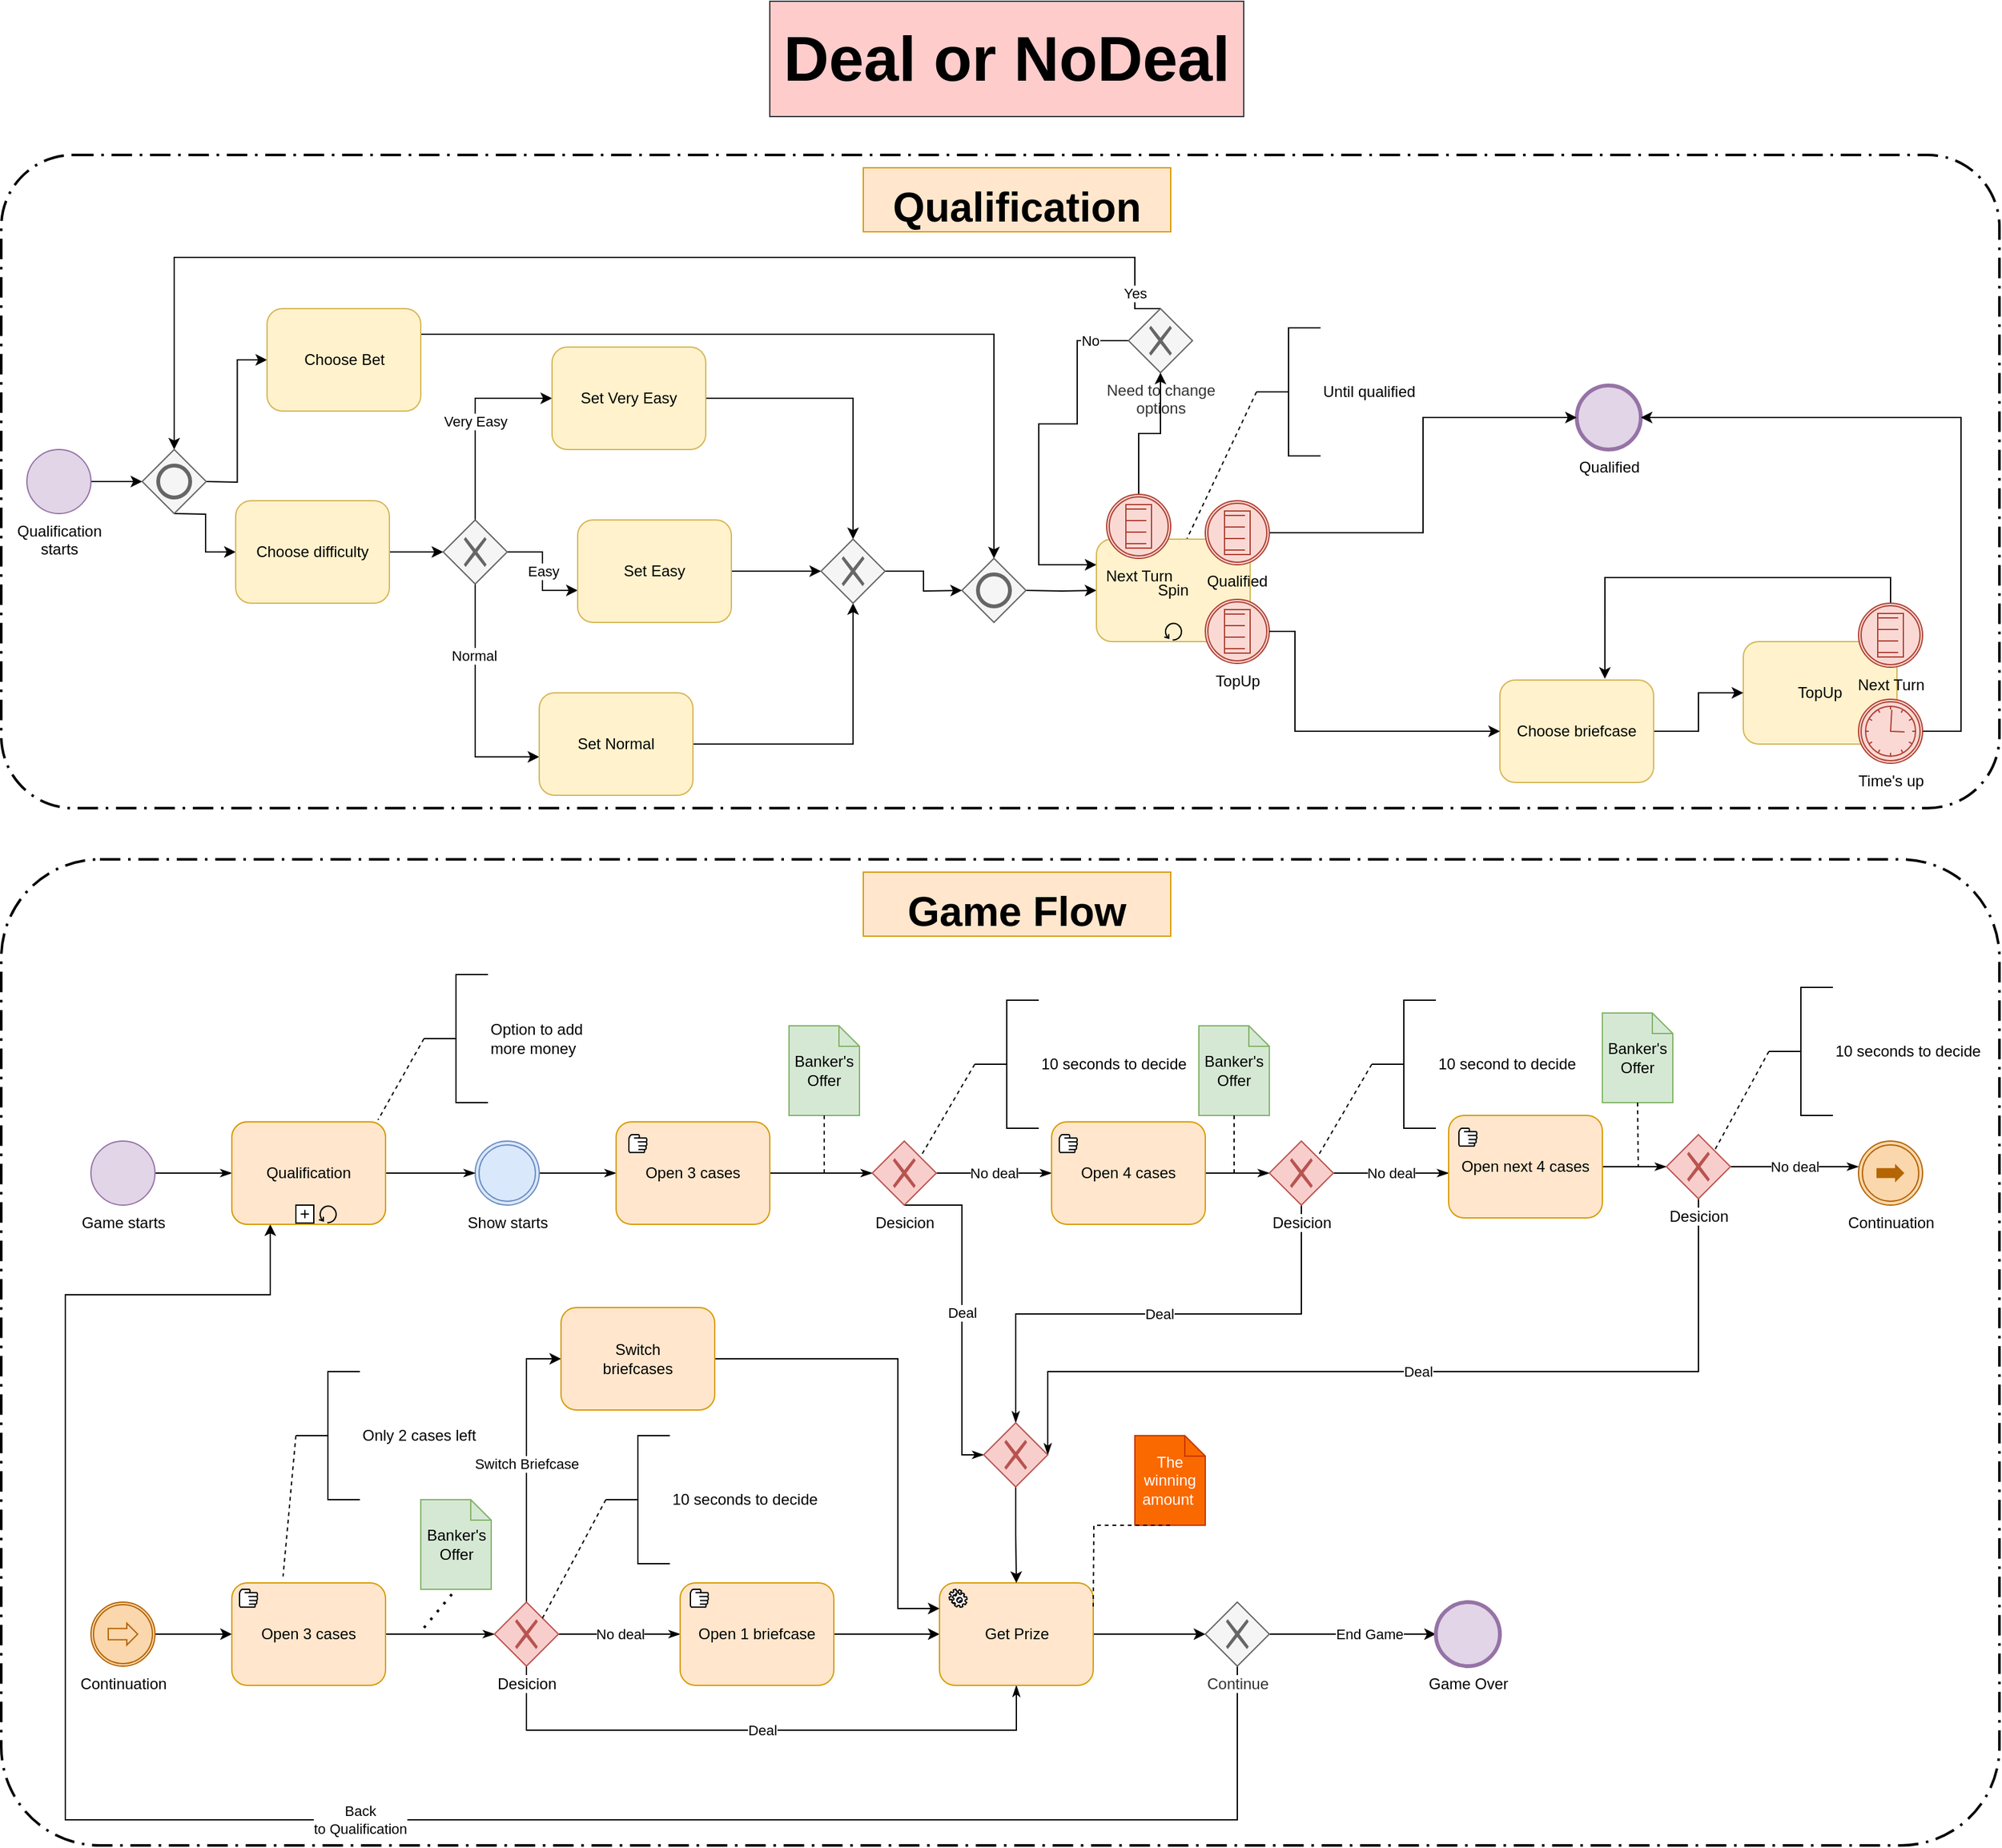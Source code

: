 <mxfile version="22.1.2" type="device">
  <diagram id="MShe-FapIBoqx6nbFSMn" name="Page-1">
    <mxGraphModel dx="2074" dy="2297" grid="1" gridSize="10" guides="1" tooltips="1" connect="1" arrows="1" fold="1" page="1" pageScale="1" pageWidth="850" pageHeight="1100" math="0" shadow="0">
      <root>
        <mxCell id="0" />
        <mxCell id="1" parent="0" />
        <mxCell id="IxASye9ysPRrnY9uJIxJ-112" value="" style="rounded=1;arcSize=10;dashed=1;strokeColor=#000000;fillColor=none;gradientColor=none;dashPattern=8 3 1 3;strokeWidth=2;fontSize=49;" parent="1" vertex="1">
          <mxGeometry x="30" y="510" width="1560" height="770" as="geometry" />
        </mxCell>
        <mxCell id="KEgul7ArZXzMwM-9c2-i-36" value="" style="rounded=1;arcSize=11;dashed=1;strokeColor=#000000;fillColor=none;gradientColor=none;dashPattern=8 3 1 3;strokeWidth=2;" parent="1" vertex="1">
          <mxGeometry x="30" y="-40" width="1560" height="510" as="geometry" />
        </mxCell>
        <mxCell id="KEgul7ArZXzMwM-9c2-i-79" style="edgeStyle=none;rounded=0;orthogonalLoop=1;jettySize=auto;html=1;exitX=1;exitY=0.5;exitDx=0;exitDy=0;endArrow=classicThin;endFill=1;" parent="1" source="KEgul7ArZXzMwM-9c2-i-1" target="KEgul7ArZXzMwM-9c2-i-2" edge="1">
          <mxGeometry relative="1" as="geometry" />
        </mxCell>
        <mxCell id="KEgul7ArZXzMwM-9c2-i-1" value="Game starts" style="shape=mxgraph.bpmn.shape;html=1;verticalLabelPosition=bottom;labelBackgroundColor=#ffffff;verticalAlign=top;align=center;perimeter=ellipsePerimeter;outlineConnect=0;outline=standard;symbol=general;fillColor=#e1d5e7;strokeColor=#9673a6;" parent="1" vertex="1">
          <mxGeometry x="100" y="730" width="50" height="50" as="geometry" />
        </mxCell>
        <mxCell id="KEgul7ArZXzMwM-9c2-i-18" style="edgeStyle=orthogonalEdgeStyle;rounded=0;orthogonalLoop=1;jettySize=auto;html=1;exitX=1;exitY=0.5;exitDx=0;exitDy=0;entryX=0;entryY=0.5;entryDx=0;entryDy=0;" parent="1" source="KEgul7ArZXzMwM-9c2-i-8" edge="1">
          <mxGeometry relative="1" as="geometry">
            <mxPoint x="140" y="215" as="targetPoint" />
          </mxGeometry>
        </mxCell>
        <mxCell id="KEgul7ArZXzMwM-9c2-i-8" value="Qualification&lt;br&gt;starts" style="shape=mxgraph.bpmn.shape;html=1;verticalLabelPosition=bottom;labelBackgroundColor=#ffffff;verticalAlign=top;align=center;perimeter=ellipsePerimeter;outlineConnect=0;outline=standard;symbol=general;fillColor=#e1d5e7;strokeColor=#9673a6;" parent="1" vertex="1">
          <mxGeometry x="50" y="190" width="50" height="50" as="geometry" />
        </mxCell>
        <mxCell id="KEgul7ArZXzMwM-9c2-i-19" style="edgeStyle=orthogonalEdgeStyle;rounded=0;orthogonalLoop=1;jettySize=auto;html=1;exitX=1;exitY=0.5;exitDx=0;exitDy=0;entryX=0;entryY=0.5;entryDx=0;entryDy=0;" parent="1" target="KEgul7ArZXzMwM-9c2-i-11" edge="1">
          <mxGeometry relative="1" as="geometry">
            <mxPoint x="190" y="215" as="sourcePoint" />
          </mxGeometry>
        </mxCell>
        <mxCell id="KEgul7ArZXzMwM-9c2-i-20" style="edgeStyle=orthogonalEdgeStyle;rounded=0;orthogonalLoop=1;jettySize=auto;html=1;exitX=0.5;exitY=1;exitDx=0;exitDy=0;" parent="1" target="KEgul7ArZXzMwM-9c2-i-12" edge="1">
          <mxGeometry relative="1" as="geometry">
            <mxPoint x="165" y="240" as="sourcePoint" />
          </mxGeometry>
        </mxCell>
        <mxCell id="KEgul7ArZXzMwM-9c2-i-30" style="edgeStyle=orthogonalEdgeStyle;rounded=0;orthogonalLoop=1;jettySize=auto;html=1;exitX=1;exitY=0.25;exitDx=0;exitDy=0;entryX=0.5;entryY=0;entryDx=0;entryDy=0;" parent="1" source="KEgul7ArZXzMwM-9c2-i-11" edge="1">
          <mxGeometry relative="1" as="geometry">
            <mxPoint x="805" y="275" as="targetPoint" />
            <Array as="points">
              <mxPoint x="805" y="100" />
            </Array>
          </mxGeometry>
        </mxCell>
        <mxCell id="KEgul7ArZXzMwM-9c2-i-11" value="Choose Bet" style="shape=ext;rounded=1;html=1;whiteSpace=wrap;fillColor=#fff2cc;strokeColor=#d6b656;" parent="1" vertex="1">
          <mxGeometry x="237.5" y="80" width="120" height="80" as="geometry" />
        </mxCell>
        <mxCell id="KEgul7ArZXzMwM-9c2-i-21" style="edgeStyle=orthogonalEdgeStyle;rounded=0;orthogonalLoop=1;jettySize=auto;html=1;exitX=1;exitY=0.5;exitDx=0;exitDy=0;entryX=0;entryY=0.5;entryDx=0;entryDy=0;" parent="1" source="KEgul7ArZXzMwM-9c2-i-12" target="KEgul7ArZXzMwM-9c2-i-13" edge="1">
          <mxGeometry relative="1" as="geometry" />
        </mxCell>
        <mxCell id="KEgul7ArZXzMwM-9c2-i-12" value="Choose difficulty" style="shape=ext;rounded=1;html=1;whiteSpace=wrap;fillColor=#fff2cc;strokeColor=#d6b656;" parent="1" vertex="1">
          <mxGeometry x="213" y="230" width="120" height="80" as="geometry" />
        </mxCell>
        <mxCell id="KEgul7ArZXzMwM-9c2-i-22" style="edgeStyle=orthogonalEdgeStyle;rounded=0;orthogonalLoop=1;jettySize=auto;html=1;exitX=0.5;exitY=1;exitDx=0;exitDy=0;entryX=0;entryY=0.625;entryDx=0;entryDy=0;entryPerimeter=0;" parent="1" source="KEgul7ArZXzMwM-9c2-i-13" target="KEgul7ArZXzMwM-9c2-i-16" edge="1">
          <mxGeometry relative="1" as="geometry" />
        </mxCell>
        <mxCell id="KEgul7ArZXzMwM-9c2-i-23" value="Normal" style="edgeLabel;html=1;align=center;verticalAlign=middle;resizable=0;points=[];" parent="KEgul7ArZXzMwM-9c2-i-22" vertex="1" connectable="0">
          <mxGeometry x="-0.395" y="-1" relative="1" as="geometry">
            <mxPoint as="offset" />
          </mxGeometry>
        </mxCell>
        <mxCell id="KEgul7ArZXzMwM-9c2-i-24" value="Easy" style="edgeStyle=orthogonalEdgeStyle;rounded=0;orthogonalLoop=1;jettySize=auto;html=1;exitX=1;exitY=0.5;exitDx=0;exitDy=0;entryX=0;entryY=0.688;entryDx=0;entryDy=0;entryPerimeter=0;" parent="1" source="KEgul7ArZXzMwM-9c2-i-13" target="KEgul7ArZXzMwM-9c2-i-15" edge="1">
          <mxGeometry relative="1" as="geometry" />
        </mxCell>
        <mxCell id="KEgul7ArZXzMwM-9c2-i-25" value="Very Easy" style="edgeStyle=orthogonalEdgeStyle;rounded=0;orthogonalLoop=1;jettySize=auto;html=1;exitX=0.5;exitY=0;exitDx=0;exitDy=0;entryX=0;entryY=0.5;entryDx=0;entryDy=0;" parent="1" source="KEgul7ArZXzMwM-9c2-i-13" target="KEgul7ArZXzMwM-9c2-i-14" edge="1">
          <mxGeometry relative="1" as="geometry" />
        </mxCell>
        <mxCell id="KEgul7ArZXzMwM-9c2-i-13" value="" style="shape=mxgraph.bpmn.shape;html=1;verticalLabelPosition=bottom;labelBackgroundColor=#ffffff;verticalAlign=top;align=center;perimeter=rhombusPerimeter;background=gateway;outlineConnect=0;outline=none;symbol=exclusiveGw;fillColor=#f5f5f5;strokeColor=#666666;fontColor=#333333;" parent="1" vertex="1">
          <mxGeometry x="375" y="245" width="50" height="50" as="geometry" />
        </mxCell>
        <mxCell id="KEgul7ArZXzMwM-9c2-i-29" style="edgeStyle=orthogonalEdgeStyle;rounded=0;orthogonalLoop=1;jettySize=auto;html=1;exitX=1;exitY=0.5;exitDx=0;exitDy=0;entryX=0.5;entryY=0;entryDx=0;entryDy=0;" parent="1" source="KEgul7ArZXzMwM-9c2-i-14" target="KEgul7ArZXzMwM-9c2-i-26" edge="1">
          <mxGeometry relative="1" as="geometry" />
        </mxCell>
        <mxCell id="KEgul7ArZXzMwM-9c2-i-14" value="Set Very Easy" style="shape=ext;rounded=1;html=1;whiteSpace=wrap;fillColor=#fff2cc;strokeColor=#d6b656;" parent="1" vertex="1">
          <mxGeometry x="460" y="110" width="120" height="80" as="geometry" />
        </mxCell>
        <mxCell id="KEgul7ArZXzMwM-9c2-i-27" style="edgeStyle=orthogonalEdgeStyle;rounded=0;orthogonalLoop=1;jettySize=auto;html=1;exitX=1;exitY=0.5;exitDx=0;exitDy=0;entryX=0;entryY=0.5;entryDx=0;entryDy=0;" parent="1" source="KEgul7ArZXzMwM-9c2-i-15" target="KEgul7ArZXzMwM-9c2-i-26" edge="1">
          <mxGeometry relative="1" as="geometry" />
        </mxCell>
        <mxCell id="KEgul7ArZXzMwM-9c2-i-15" value="Set Easy" style="shape=ext;rounded=1;html=1;whiteSpace=wrap;fillColor=#fff2cc;strokeColor=#d6b656;" parent="1" vertex="1">
          <mxGeometry x="480" y="245" width="120" height="80" as="geometry" />
        </mxCell>
        <mxCell id="KEgul7ArZXzMwM-9c2-i-28" style="edgeStyle=orthogonalEdgeStyle;rounded=0;orthogonalLoop=1;jettySize=auto;html=1;exitX=1;exitY=0.5;exitDx=0;exitDy=0;entryX=0.5;entryY=1;entryDx=0;entryDy=0;" parent="1" source="KEgul7ArZXzMwM-9c2-i-16" target="KEgul7ArZXzMwM-9c2-i-26" edge="1">
          <mxGeometry relative="1" as="geometry" />
        </mxCell>
        <mxCell id="KEgul7ArZXzMwM-9c2-i-16" value="Set Normal" style="shape=ext;rounded=1;html=1;whiteSpace=wrap;fillColor=#fff2cc;strokeColor=#d6b656;" parent="1" vertex="1">
          <mxGeometry x="450" y="380" width="120" height="80" as="geometry" />
        </mxCell>
        <mxCell id="KEgul7ArZXzMwM-9c2-i-32" style="edgeStyle=orthogonalEdgeStyle;rounded=0;orthogonalLoop=1;jettySize=auto;html=1;exitX=1;exitY=0.5;exitDx=0;exitDy=0;entryX=0;entryY=0.5;entryDx=0;entryDy=0;" parent="1" source="KEgul7ArZXzMwM-9c2-i-26" edge="1">
          <mxGeometry relative="1" as="geometry">
            <mxPoint x="780" y="300" as="targetPoint" />
          </mxGeometry>
        </mxCell>
        <mxCell id="KEgul7ArZXzMwM-9c2-i-26" value="" style="shape=mxgraph.bpmn.shape;html=1;verticalLabelPosition=bottom;labelBackgroundColor=#ffffff;verticalAlign=top;align=center;perimeter=rhombusPerimeter;background=gateway;outlineConnect=0;outline=none;symbol=exclusiveGw;fillColor=#f5f5f5;strokeColor=#666666;fontColor=#333333;" parent="1" vertex="1">
          <mxGeometry x="670" y="260" width="50" height="50" as="geometry" />
        </mxCell>
        <mxCell id="KEgul7ArZXzMwM-9c2-i-35" style="edgeStyle=orthogonalEdgeStyle;rounded=0;orthogonalLoop=1;jettySize=auto;html=1;exitX=1;exitY=0.5;exitDx=0;exitDy=0;entryX=0;entryY=0.5;entryDx=0;entryDy=0;" parent="1" target="KEgul7ArZXzMwM-9c2-i-34" edge="1">
          <mxGeometry relative="1" as="geometry">
            <mxPoint x="830" y="300" as="sourcePoint" />
          </mxGeometry>
        </mxCell>
        <mxCell id="KEgul7ArZXzMwM-9c2-i-33" value="" style="group;rounded=1;strokeColor=#d6b656;fillColor=#fff2cc;" parent="1" vertex="1" connectable="0">
          <mxGeometry x="210" y="715" width="120" height="80" as="geometry" />
        </mxCell>
        <mxCell id="KEgul7ArZXzMwM-9c2-i-39" style="rounded=0;orthogonalLoop=1;jettySize=auto;html=1;exitX=0;exitY=0.5;exitDx=0;exitDy=0;exitPerimeter=0;entryX=0.951;entryY=-0.019;entryDx=0;entryDy=0;entryPerimeter=0;endArrow=none;endFill=0;dashed=1;" parent="1" source="KEgul7ArZXzMwM-9c2-i-38" target="KEgul7ArZXzMwM-9c2-i-2" edge="1">
          <mxGeometry relative="1" as="geometry" />
        </mxCell>
        <mxCell id="KEgul7ArZXzMwM-9c2-i-38" value="Option to add&lt;br&gt;more money" style="html=1;shape=mxgraph.flowchart.annotation_2;align=left;labelPosition=right;" parent="1" vertex="1">
          <mxGeometry x="360" y="600" width="50" height="100" as="geometry" />
        </mxCell>
        <mxCell id="KEgul7ArZXzMwM-9c2-i-45" style="edgeStyle=none;rounded=0;orthogonalLoop=1;jettySize=auto;html=1;exitX=0;exitY=0.5;exitDx=0;exitDy=0;exitPerimeter=0;dashed=1;endArrow=none;endFill=0;entryX=0.582;entryY=0.018;entryDx=0;entryDy=0;entryPerimeter=0;" parent="1" source="KEgul7ArZXzMwM-9c2-i-41" target="KEgul7ArZXzMwM-9c2-i-34" edge="1">
          <mxGeometry relative="1" as="geometry">
            <mxPoint x="930" y="258" as="targetPoint" />
          </mxGeometry>
        </mxCell>
        <mxCell id="KEgul7ArZXzMwM-9c2-i-41" value="Until qualified" style="html=1;shape=mxgraph.flowchart.annotation_2;align=left;labelPosition=right;" parent="1" vertex="1">
          <mxGeometry x="1010" y="95" width="50" height="100" as="geometry" />
        </mxCell>
        <mxCell id="KEgul7ArZXzMwM-9c2-i-47" value="Qualified" style="shape=mxgraph.bpmn.shape;html=1;verticalLabelPosition=bottom;labelBackgroundColor=#ffffff;verticalAlign=top;align=center;perimeter=ellipsePerimeter;outlineConnect=0;outline=end;symbol=general;fillColor=#e1d5e7;strokeColor=#9673a6;" parent="1" vertex="1">
          <mxGeometry x="1260" y="140" width="50" height="50" as="geometry" />
        </mxCell>
        <mxCell id="KEgul7ArZXzMwM-9c2-i-80" style="edgeStyle=none;rounded=0;orthogonalLoop=1;jettySize=auto;html=1;exitX=1;exitY=0.5;exitDx=0;exitDy=0;entryX=0;entryY=0.5;entryDx=0;entryDy=0;endArrow=classicThin;endFill=1;" parent="1" source="KEgul7ArZXzMwM-9c2-i-49" target="KEgul7ArZXzMwM-9c2-i-50" edge="1">
          <mxGeometry relative="1" as="geometry" />
        </mxCell>
        <mxCell id="KEgul7ArZXzMwM-9c2-i-49" value="Show starts" style="shape=mxgraph.bpmn.shape;html=1;verticalLabelPosition=bottom;labelBackgroundColor=#ffffff;verticalAlign=top;align=center;perimeter=ellipsePerimeter;outlineConnect=0;outline=throwing;symbol=general;fillColor=#dae8fc;strokeColor=#6c8ebf;" parent="1" vertex="1">
          <mxGeometry x="400" y="730" width="50" height="50" as="geometry" />
        </mxCell>
        <mxCell id="KEgul7ArZXzMwM-9c2-i-82" style="edgeStyle=none;rounded=0;orthogonalLoop=1;jettySize=auto;html=1;exitX=1;exitY=0.5;exitDx=0;exitDy=0;entryX=0;entryY=0.5;entryDx=0;entryDy=0;endArrow=classicThin;endFill=1;" parent="1" source="KEgul7ArZXzMwM-9c2-i-50" target="KEgul7ArZXzMwM-9c2-i-51" edge="1">
          <mxGeometry relative="1" as="geometry" />
        </mxCell>
        <mxCell id="KEgul7ArZXzMwM-9c2-i-50" value="Open 3 cases" style="shape=ext;rounded=1;html=1;whiteSpace=wrap;fillColor=#ffe6cc;strokeColor=#d79b00;" parent="1" vertex="1">
          <mxGeometry x="510" y="715" width="120" height="80" as="geometry" />
        </mxCell>
        <mxCell id="KEgul7ArZXzMwM-9c2-i-53" value="No deal" style="edgeStyle=none;rounded=0;orthogonalLoop=1;jettySize=auto;html=1;exitX=1;exitY=0.5;exitDx=0;exitDy=0;endArrow=classicThin;endFill=1;" parent="1" source="KEgul7ArZXzMwM-9c2-i-51" edge="1">
          <mxGeometry relative="1" as="geometry">
            <mxPoint x="850" y="755" as="targetPoint" />
          </mxGeometry>
        </mxCell>
        <mxCell id="KEgul7ArZXzMwM-9c2-i-54" value="Deal" style="edgeStyle=orthogonalEdgeStyle;rounded=0;orthogonalLoop=1;jettySize=auto;html=1;exitX=0.5;exitY=1;exitDx=0;exitDy=0;endArrow=classicThin;endFill=1;entryX=0;entryY=0.5;entryDx=0;entryDy=0;" parent="1" source="KEgul7ArZXzMwM-9c2-i-51" target="IxASye9ysPRrnY9uJIxJ-65" edge="1">
          <mxGeometry relative="1" as="geometry">
            <mxPoint x="823" y="850" as="targetPoint" />
            <Array as="points">
              <mxPoint x="780" y="780" />
              <mxPoint x="780" y="975" />
            </Array>
          </mxGeometry>
        </mxCell>
        <mxCell id="KEgul7ArZXzMwM-9c2-i-51" value="Desicion" style="shape=mxgraph.bpmn.shape;html=1;verticalLabelPosition=bottom;labelBackgroundColor=#ffffff;verticalAlign=top;align=center;perimeter=rhombusPerimeter;background=gateway;outlineConnect=0;outline=none;symbol=exclusiveGw;fillColor=#f8cecc;strokeColor=#b85450;" parent="1" vertex="1">
          <mxGeometry x="710" y="730" width="50" height="50" as="geometry" />
        </mxCell>
        <mxCell id="KEgul7ArZXzMwM-9c2-i-55" value="10 seconds to decide" style="html=1;shape=mxgraph.flowchart.annotation_2;align=left;labelPosition=right;" parent="1" vertex="1">
          <mxGeometry x="790" y="620" width="50" height="100" as="geometry" />
        </mxCell>
        <mxCell id="KEgul7ArZXzMwM-9c2-i-56" style="rounded=0;orthogonalLoop=1;jettySize=auto;html=1;entryX=0.75;entryY=0.25;entryDx=0;entryDy=0;endArrow=none;endFill=0;dashed=1;entryPerimeter=0;" parent="1" target="KEgul7ArZXzMwM-9c2-i-51" edge="1">
          <mxGeometry relative="1" as="geometry">
            <mxPoint x="790" y="670" as="sourcePoint" />
            <mxPoint x="754.12" y="730" as="targetPoint" />
          </mxGeometry>
        </mxCell>
        <mxCell id="KEgul7ArZXzMwM-9c2-i-66" style="edgeStyle=none;rounded=0;orthogonalLoop=1;jettySize=auto;html=1;exitX=1;exitY=0.5;exitDx=0;exitDy=0;entryX=0;entryY=0.5;entryDx=0;entryDy=0;endArrow=classicThin;endFill=1;" parent="1" source="KEgul7ArZXzMwM-9c2-i-57" target="KEgul7ArZXzMwM-9c2-i-63" edge="1">
          <mxGeometry relative="1" as="geometry" />
        </mxCell>
        <mxCell id="KEgul7ArZXzMwM-9c2-i-57" value="Open 4 cases" style="shape=ext;rounded=1;html=1;whiteSpace=wrap;fillColor=#ffe6cc;strokeColor=#d79b00;" parent="1" vertex="1">
          <mxGeometry x="850" y="715" width="120" height="80" as="geometry" />
        </mxCell>
        <mxCell id="KEgul7ArZXzMwM-9c2-i-61" value="No deal" style="edgeStyle=none;rounded=0;orthogonalLoop=1;jettySize=auto;html=1;exitX=1;exitY=0.5;exitDx=0;exitDy=0;endArrow=classicThin;endFill=1;" parent="1" source="KEgul7ArZXzMwM-9c2-i-63" edge="1">
          <mxGeometry relative="1" as="geometry">
            <mxPoint x="1160" y="755" as="targetPoint" />
          </mxGeometry>
        </mxCell>
        <mxCell id="KEgul7ArZXzMwM-9c2-i-62" value="Deal" style="edgeStyle=orthogonalEdgeStyle;rounded=0;orthogonalLoop=1;jettySize=auto;html=1;exitX=0.5;exitY=1;exitDx=0;exitDy=0;endArrow=classicThin;endFill=1;entryX=0.5;entryY=0;entryDx=0;entryDy=0;" parent="1" source="KEgul7ArZXzMwM-9c2-i-63" target="IxASye9ysPRrnY9uJIxJ-65" edge="1">
          <mxGeometry relative="1" as="geometry">
            <mxPoint x="1045" y="860" as="targetPoint" />
          </mxGeometry>
        </mxCell>
        <mxCell id="KEgul7ArZXzMwM-9c2-i-63" value="Desicion" style="shape=mxgraph.bpmn.shape;html=1;verticalLabelPosition=bottom;labelBackgroundColor=#ffffff;verticalAlign=top;align=center;perimeter=rhombusPerimeter;background=gateway;outlineConnect=0;outline=none;symbol=exclusiveGw;fillColor=#f8cecc;strokeColor=#b85450;" parent="1" vertex="1">
          <mxGeometry x="1020" y="730" width="50" height="50" as="geometry" />
        </mxCell>
        <mxCell id="KEgul7ArZXzMwM-9c2-i-64" value="10 second to decide" style="html=1;shape=mxgraph.flowchart.annotation_2;align=left;labelPosition=right;" parent="1" vertex="1">
          <mxGeometry x="1100" y="620" width="50" height="100" as="geometry" />
        </mxCell>
        <mxCell id="KEgul7ArZXzMwM-9c2-i-65" style="rounded=0;orthogonalLoop=1;jettySize=auto;html=1;entryX=0.75;entryY=0.25;entryDx=0;entryDy=0;endArrow=none;endFill=0;dashed=1;entryPerimeter=0;" parent="1" edge="1" target="KEgul7ArZXzMwM-9c2-i-63">
          <mxGeometry relative="1" as="geometry">
            <mxPoint x="1100" y="670" as="sourcePoint" />
            <mxPoint x="1045" y="730" as="targetPoint" />
          </mxGeometry>
        </mxCell>
        <mxCell id="KEgul7ArZXzMwM-9c2-i-74" style="edgeStyle=none;rounded=0;orthogonalLoop=1;jettySize=auto;html=1;exitX=1;exitY=0.5;exitDx=0;exitDy=0;endArrow=classicThin;endFill=1;" parent="1" source="KEgul7ArZXzMwM-9c2-i-67" target="KEgul7ArZXzMwM-9c2-i-71" edge="1">
          <mxGeometry relative="1" as="geometry" />
        </mxCell>
        <mxCell id="KEgul7ArZXzMwM-9c2-i-67" value="Open next 4 cases" style="shape=ext;rounded=1;html=1;whiteSpace=wrap;fillColor=#ffe6cc;strokeColor=#d79b00;" parent="1" vertex="1">
          <mxGeometry x="1160" y="710" width="120" height="80" as="geometry" />
        </mxCell>
        <mxCell id="KEgul7ArZXzMwM-9c2-i-69" value="No deal" style="edgeStyle=none;rounded=0;orthogonalLoop=1;jettySize=auto;html=1;exitX=1;exitY=0.5;exitDx=0;exitDy=0;endArrow=classicThin;endFill=1;entryX=0;entryY=0.4;entryDx=0;entryDy=0;entryPerimeter=0;" parent="1" source="KEgul7ArZXzMwM-9c2-i-71" target="KEgul7ArZXzMwM-9c2-i-75" edge="1">
          <mxGeometry relative="1" as="geometry">
            <mxPoint x="1480" y="760" as="targetPoint" />
          </mxGeometry>
        </mxCell>
        <mxCell id="KEgul7ArZXzMwM-9c2-i-70" value="Deal" style="edgeStyle=orthogonalEdgeStyle;rounded=0;orthogonalLoop=1;jettySize=auto;html=1;exitX=0.5;exitY=1;exitDx=0;exitDy=0;endArrow=classicThin;endFill=1;entryX=1;entryY=0.5;entryDx=0;entryDy=0;" parent="1" source="KEgul7ArZXzMwM-9c2-i-71" target="IxASye9ysPRrnY9uJIxJ-65" edge="1">
          <mxGeometry relative="1" as="geometry">
            <mxPoint x="1355" y="850" as="targetPoint" />
            <Array as="points">
              <mxPoint x="1355" y="910" />
              <mxPoint x="847" y="910" />
            </Array>
          </mxGeometry>
        </mxCell>
        <mxCell id="KEgul7ArZXzMwM-9c2-i-71" value="Desicion" style="shape=mxgraph.bpmn.shape;html=1;verticalLabelPosition=bottom;labelBackgroundColor=#ffffff;verticalAlign=top;align=center;perimeter=rhombusPerimeter;background=gateway;outlineConnect=0;outline=none;symbol=exclusiveGw;fillColor=#f8cecc;strokeColor=#b85450;" parent="1" vertex="1">
          <mxGeometry x="1330" y="725" width="50" height="50" as="geometry" />
        </mxCell>
        <mxCell id="KEgul7ArZXzMwM-9c2-i-72" value="10 seconds to decide" style="html=1;shape=mxgraph.flowchart.annotation_2;align=left;labelPosition=right;" parent="1" vertex="1">
          <mxGeometry x="1410" y="610" width="50" height="100" as="geometry" />
        </mxCell>
        <mxCell id="KEgul7ArZXzMwM-9c2-i-73" style="rounded=0;orthogonalLoop=1;jettySize=auto;html=1;entryX=0.75;entryY=0.25;entryDx=0;entryDy=0;endArrow=none;endFill=0;dashed=1;entryPerimeter=0;" parent="1" target="KEgul7ArZXzMwM-9c2-i-71" edge="1">
          <mxGeometry relative="1" as="geometry">
            <mxPoint x="1410" y="660" as="sourcePoint" />
            <mxPoint x="1355" y="720" as="targetPoint" />
          </mxGeometry>
        </mxCell>
        <mxCell id="KEgul7ArZXzMwM-9c2-i-75" value="Сontinuation" style="shape=mxgraph.bpmn.shape;html=1;verticalLabelPosition=bottom;labelBackgroundColor=#ffffff;verticalAlign=top;align=center;perimeter=ellipsePerimeter;outlineConnect=0;outline=throwing;symbol=link;fillColor=#fad7ac;strokeColor=#b46504;" parent="1" vertex="1">
          <mxGeometry x="1480" y="730" width="50" height="50" as="geometry" />
        </mxCell>
        <mxCell id="A5TBOZ5Ku5gFXlHLnsvu-8" style="edgeStyle=orthogonalEdgeStyle;rounded=0;orthogonalLoop=1;jettySize=auto;html=1;exitX=1;exitY=0.5;exitDx=0;exitDy=0;entryX=0;entryY=0.5;entryDx=0;entryDy=0;" parent="1" source="KEgul7ArZXzMwM-9c2-i-78" target="A5TBOZ5Ku5gFXlHLnsvu-2" edge="1">
          <mxGeometry relative="1" as="geometry" />
        </mxCell>
        <mxCell id="KEgul7ArZXzMwM-9c2-i-78" value="Сontinuation" style="shape=mxgraph.bpmn.shape;html=1;verticalLabelPosition=bottom;labelBackgroundColor=#ffffff;verticalAlign=top;align=center;perimeter=ellipsePerimeter;outlineConnect=0;outline=catching;symbol=link;fillColor=#fad7ac;strokeColor=#b46504;" parent="1" vertex="1">
          <mxGeometry x="100" y="1090" width="50" height="50" as="geometry" />
        </mxCell>
        <mxCell id="KEgul7ArZXzMwM-9c2-i-81" style="edgeStyle=none;rounded=0;orthogonalLoop=1;jettySize=auto;html=1;exitX=1;exitY=0.5;exitDx=0;exitDy=0;entryX=0;entryY=0.5;entryDx=0;entryDy=0;endArrow=classicThin;endFill=1;" parent="1" source="KEgul7ArZXzMwM-9c2-i-2" target="KEgul7ArZXzMwM-9c2-i-49" edge="1">
          <mxGeometry relative="1" as="geometry" />
        </mxCell>
        <mxCell id="KEgul7ArZXzMwM-9c2-i-83" value="" style="shape=mxgraph.bpmn.manual_task;html=1;outlineConnect=0;" parent="1" vertex="1">
          <mxGeometry x="520" y="725" width="14" height="14" as="geometry" />
        </mxCell>
        <mxCell id="KEgul7ArZXzMwM-9c2-i-84" value="" style="shape=mxgraph.bpmn.manual_task;html=1;outlineConnect=0;" parent="1" vertex="1">
          <mxGeometry x="856" y="725" width="14" height="14" as="geometry" />
        </mxCell>
        <mxCell id="KEgul7ArZXzMwM-9c2-i-85" value="" style="shape=mxgraph.bpmn.manual_task;html=1;outlineConnect=0;" parent="1" vertex="1">
          <mxGeometry x="1168" y="720" width="14" height="14" as="geometry" />
        </mxCell>
        <mxCell id="A5TBOZ5Ku5gFXlHLnsvu-1" style="edgeStyle=none;rounded=0;orthogonalLoop=1;jettySize=auto;html=1;exitX=1;exitY=0.5;exitDx=0;exitDy=0;entryX=0;entryY=0.5;entryDx=0;entryDy=0;endArrow=classicThin;endFill=1;" parent="1" source="A5TBOZ5Ku5gFXlHLnsvu-2" target="A5TBOZ5Ku5gFXlHLnsvu-5" edge="1">
          <mxGeometry relative="1" as="geometry" />
        </mxCell>
        <mxCell id="A5TBOZ5Ku5gFXlHLnsvu-2" value="Open 3 cases" style="shape=ext;rounded=1;html=1;whiteSpace=wrap;fillColor=#ffe6cc;strokeColor=#d79b00;" parent="1" vertex="1">
          <mxGeometry x="210" y="1075" width="120" height="80" as="geometry" />
        </mxCell>
        <mxCell id="A5TBOZ5Ku5gFXlHLnsvu-3" value="No deal" style="edgeStyle=none;rounded=0;orthogonalLoop=1;jettySize=auto;html=1;exitX=1;exitY=0.5;exitDx=0;exitDy=0;endArrow=classicThin;endFill=1;entryX=0;entryY=0.5;entryDx=0;entryDy=0;" parent="1" source="A5TBOZ5Ku5gFXlHLnsvu-5" target="A5TBOZ5Ku5gFXlHLnsvu-14" edge="1">
          <mxGeometry relative="1" as="geometry">
            <mxPoint x="555" y="1115" as="targetPoint" />
          </mxGeometry>
        </mxCell>
        <mxCell id="A5TBOZ5Ku5gFXlHLnsvu-4" value="Deal" style="edgeStyle=orthogonalEdgeStyle;rounded=0;orthogonalLoop=1;jettySize=auto;html=1;exitX=0.5;exitY=1;exitDx=0;exitDy=0;endArrow=classicThin;endFill=1;entryX=0.5;entryY=1;entryDx=0;entryDy=0;" parent="1" source="A5TBOZ5Ku5gFXlHLnsvu-5" target="IxASye9ysPRrnY9uJIxJ-1" edge="1">
          <mxGeometry relative="1" as="geometry">
            <mxPoint x="440" y="1220" as="targetPoint" />
            <Array as="points">
              <mxPoint x="440" y="1190" />
              <mxPoint x="823" y="1190" />
            </Array>
          </mxGeometry>
        </mxCell>
        <mxCell id="A5TBOZ5Ku5gFXlHLnsvu-9" value="Switch Briefcase" style="edgeStyle=orthogonalEdgeStyle;rounded=0;orthogonalLoop=1;jettySize=auto;html=1;exitX=0.5;exitY=0;exitDx=0;exitDy=0;entryX=0;entryY=0.5;entryDx=0;entryDy=0;" parent="1" source="A5TBOZ5Ku5gFXlHLnsvu-5" target="IxASye9ysPRrnY9uJIxJ-63" edge="1">
          <mxGeometry relative="1" as="geometry">
            <mxPoint x="460" y="930" as="targetPoint" />
          </mxGeometry>
        </mxCell>
        <mxCell id="A5TBOZ5Ku5gFXlHLnsvu-5" value="Desicion" style="shape=mxgraph.bpmn.shape;html=1;verticalLabelPosition=bottom;labelBackgroundColor=#ffffff;verticalAlign=top;align=center;perimeter=rhombusPerimeter;background=gateway;outlineConnect=0;outline=none;symbol=exclusiveGw;fillColor=#f8cecc;strokeColor=#b85450;" parent="1" vertex="1">
          <mxGeometry x="415" y="1090" width="50" height="50" as="geometry" />
        </mxCell>
        <mxCell id="A5TBOZ5Ku5gFXlHLnsvu-6" value="10 seconds to decide" style="html=1;shape=mxgraph.flowchart.annotation_2;align=left;labelPosition=right;" parent="1" vertex="1">
          <mxGeometry x="502" y="960" width="50" height="100" as="geometry" />
        </mxCell>
        <mxCell id="A5TBOZ5Ku5gFXlHLnsvu-7" style="rounded=0;orthogonalLoop=1;jettySize=auto;html=1;endArrow=none;endFill=0;dashed=1;exitX=0;exitY=0.5;exitDx=0;exitDy=0;exitPerimeter=0;entryX=0.75;entryY=0.25;entryDx=0;entryDy=0;entryPerimeter=0;" parent="1" source="A5TBOZ5Ku5gFXlHLnsvu-6" target="A5TBOZ5Ku5gFXlHLnsvu-5" edge="1">
          <mxGeometry relative="1" as="geometry">
            <mxPoint x="495" y="1030" as="sourcePoint" />
            <mxPoint x="440" y="980" as="targetPoint" />
          </mxGeometry>
        </mxCell>
        <mxCell id="A5TBOZ5Ku5gFXlHLnsvu-10" value="Only 2 cases left" style="html=1;shape=mxgraph.flowchart.annotation_2;align=left;labelPosition=right;" parent="1" vertex="1">
          <mxGeometry x="260" y="910" width="50" height="100" as="geometry" />
        </mxCell>
        <mxCell id="A5TBOZ5Ku5gFXlHLnsvu-11" style="rounded=0;orthogonalLoop=1;jettySize=auto;html=1;endArrow=none;endFill=0;dashed=1;exitX=0;exitY=0.5;exitDx=0;exitDy=0;exitPerimeter=0;" parent="1" source="A5TBOZ5Ku5gFXlHLnsvu-10" edge="1">
          <mxGeometry relative="1" as="geometry">
            <mxPoint x="255" y="1005" as="sourcePoint" />
            <mxPoint x="250" y="1070" as="targetPoint" />
          </mxGeometry>
        </mxCell>
        <mxCell id="IxASye9ysPRrnY9uJIxJ-6" style="edgeStyle=orthogonalEdgeStyle;rounded=0;orthogonalLoop=1;jettySize=auto;html=1;exitX=1;exitY=0.5;exitDx=0;exitDy=0;entryX=0;entryY=0.5;entryDx=0;entryDy=0;" parent="1" source="A5TBOZ5Ku5gFXlHLnsvu-14" target="IxASye9ysPRrnY9uJIxJ-1" edge="1">
          <mxGeometry relative="1" as="geometry" />
        </mxCell>
        <mxCell id="A5TBOZ5Ku5gFXlHLnsvu-14" value="Open 1 briefcase" style="shape=ext;rounded=1;html=1;whiteSpace=wrap;fillColor=#ffe6cc;strokeColor=#d79b00;" parent="1" vertex="1">
          <mxGeometry x="560" y="1075" width="120" height="80" as="geometry" />
        </mxCell>
        <mxCell id="A5TBOZ5Ku5gFXlHLnsvu-15" value="" style="shape=mxgraph.bpmn.manual_task;html=1;outlineConnect=0;" parent="1" vertex="1">
          <mxGeometry x="568" y="1080" width="14" height="14" as="geometry" />
        </mxCell>
        <mxCell id="IxASye9ysPRrnY9uJIxJ-19" style="edgeStyle=orthogonalEdgeStyle;rounded=0;orthogonalLoop=1;jettySize=auto;html=1;exitX=1;exitY=0.5;exitDx=0;exitDy=0;entryX=0;entryY=0.5;entryDx=0;entryDy=0;" parent="1" source="IxASye9ysPRrnY9uJIxJ-1" target="IxASye9ysPRrnY9uJIxJ-11" edge="1">
          <mxGeometry relative="1" as="geometry" />
        </mxCell>
        <mxCell id="IxASye9ysPRrnY9uJIxJ-1" value="Get Prize" style="shape=ext;rounded=1;html=1;whiteSpace=wrap;fillColor=#ffe6cc;strokeColor=#d79b00;" parent="1" vertex="1">
          <mxGeometry x="762.5" y="1075" width="120" height="80" as="geometry" />
        </mxCell>
        <mxCell id="IxASye9ysPRrnY9uJIxJ-2" value="The winning amount&amp;nbsp;" style="shape=note;whiteSpace=wrap;size=16;html=1;dropTarget=0;fillColor=#fa6800;strokeColor=#C73500;fontColor=#ffffff;" parent="1" vertex="1">
          <mxGeometry x="915" y="960" width="55" height="70" as="geometry" />
        </mxCell>
        <mxCell id="IxASye9ysPRrnY9uJIxJ-5" style="rounded=0;orthogonalLoop=1;jettySize=auto;html=1;endArrow=none;endFill=0;dashed=1;exitX=0.5;exitY=1;exitDx=0;exitDy=0;exitPerimeter=0;entryX=1;entryY=0.25;entryDx=0;entryDy=0;" parent="1" source="IxASye9ysPRrnY9uJIxJ-2" target="IxASye9ysPRrnY9uJIxJ-1" edge="1">
          <mxGeometry relative="1" as="geometry">
            <mxPoint x="560" y="1020" as="sourcePoint" />
            <mxPoint x="462.5" y="1112.5" as="targetPoint" />
            <Array as="points">
              <mxPoint x="883" y="1030" />
            </Array>
          </mxGeometry>
        </mxCell>
        <mxCell id="IxASye9ysPRrnY9uJIxJ-15" style="edgeStyle=orthogonalEdgeStyle;rounded=0;orthogonalLoop=1;jettySize=auto;html=1;exitX=1;exitY=0.5;exitDx=0;exitDy=0;" parent="1" source="IxASye9ysPRrnY9uJIxJ-11" edge="1">
          <mxGeometry relative="1" as="geometry">
            <mxPoint x="1150" y="1115" as="targetPoint" />
          </mxGeometry>
        </mxCell>
        <mxCell id="IxASye9ysPRrnY9uJIxJ-17" value="End Game" style="edgeLabel;html=1;align=center;verticalAlign=middle;resizable=0;points=[];" parent="IxASye9ysPRrnY9uJIxJ-15" vertex="1" connectable="0">
          <mxGeometry x="0.2" y="1" relative="1" as="geometry">
            <mxPoint as="offset" />
          </mxGeometry>
        </mxCell>
        <mxCell id="IxASye9ysPRrnY9uJIxJ-16" value="Back&lt;br&gt;to Qualification" style="edgeStyle=orthogonalEdgeStyle;rounded=0;orthogonalLoop=1;jettySize=auto;html=1;exitX=0.5;exitY=0;exitDx=0;exitDy=0;entryX=0.25;entryY=1;entryDx=0;entryDy=0;" parent="1" source="IxASye9ysPRrnY9uJIxJ-11" target="KEgul7ArZXzMwM-9c2-i-2" edge="1">
          <mxGeometry relative="1" as="geometry">
            <mxPoint x="995" y="980" as="targetPoint" />
            <Array as="points">
              <mxPoint x="995" y="1260" />
              <mxPoint x="80" y="1260" />
              <mxPoint x="80" y="850" />
              <mxPoint x="240" y="850" />
            </Array>
          </mxGeometry>
        </mxCell>
        <mxCell id="IxASye9ysPRrnY9uJIxJ-11" value="Continue" style="shape=mxgraph.bpmn.shape;html=1;verticalLabelPosition=bottom;labelBackgroundColor=#ffffff;verticalAlign=top;align=center;perimeter=rhombusPerimeter;background=gateway;outlineConnect=0;outline=none;symbol=exclusiveGw;fillColor=#f5f5f5;strokeColor=#666666;fontColor=#333333;" parent="1" vertex="1">
          <mxGeometry x="970" y="1090" width="50" height="50" as="geometry" />
        </mxCell>
        <mxCell id="IxASye9ysPRrnY9uJIxJ-18" value="Game Over" style="shape=mxgraph.bpmn.shape;html=1;verticalLabelPosition=bottom;labelBackgroundColor=#ffffff;verticalAlign=top;align=center;perimeter=ellipsePerimeter;outlineConnect=0;outline=end;symbol=general;fillColor=#e1d5e7;strokeColor=#9673a6;" parent="1" vertex="1">
          <mxGeometry x="1150" y="1090" width="50" height="50" as="geometry" />
        </mxCell>
        <mxCell id="IxASye9ysPRrnY9uJIxJ-44" style="edgeStyle=orthogonalEdgeStyle;rounded=0;orthogonalLoop=1;jettySize=auto;html=1;entryX=0.683;entryY=-0.012;entryDx=0;entryDy=0;entryPerimeter=0;exitX=0.5;exitY=0;exitDx=0;exitDy=0;" parent="1" source="TDXhsmYvvp5N35oH2ixT-1" target="IxASye9ysPRrnY9uJIxJ-46" edge="1">
          <mxGeometry relative="1" as="geometry">
            <mxPoint x="1320" y="280" as="sourcePoint" />
          </mxGeometry>
        </mxCell>
        <mxCell id="IxASye9ysPRrnY9uJIxJ-21" value="TopUp" style="shape=ext;rounded=1;html=1;whiteSpace=wrap;fillColor=#fff2cc;strokeColor=#d6b656;" parent="1" vertex="1">
          <mxGeometry x="1390" y="340" width="120" height="80" as="geometry" />
        </mxCell>
        <mxCell id="IxASye9ysPRrnY9uJIxJ-34" value="" style="group" parent="1" vertex="1" connectable="0">
          <mxGeometry x="885" y="260" width="155" height="110" as="geometry" />
        </mxCell>
        <mxCell id="KEgul7ArZXzMwM-9c2-i-34" value="Spin" style="shape=ext;rounded=1;html=1;whiteSpace=wrap;fillColor=#fff2cc;strokeColor=#d6b656;" parent="IxASye9ysPRrnY9uJIxJ-34" vertex="1">
          <mxGeometry width="120" height="80" as="geometry" />
        </mxCell>
        <mxCell id="KEgul7ArZXzMwM-9c2-i-40" value="" style="shape=mxgraph.bpmn.loop;html=1;outlineConnect=0;" parent="IxASye9ysPRrnY9uJIxJ-34" vertex="1">
          <mxGeometry x="53" y="65" width="14" height="14" as="geometry" />
        </mxCell>
        <mxCell id="IxASye9ysPRrnY9uJIxJ-43" value="TopUp" style="shape=mxgraph.bpmn.shape;html=1;verticalLabelPosition=bottom;labelBackgroundColor=#ffffff;verticalAlign=top;align=center;perimeter=ellipsePerimeter;outlineConnect=0;outline=catching;symbol=conditional;fillColor=#fad9d5;strokeColor=#ae4132;" parent="IxASye9ysPRrnY9uJIxJ-34" vertex="1">
          <mxGeometry x="85" y="47" width="50" height="50" as="geometry" />
        </mxCell>
        <mxCell id="IxASye9ysPRrnY9uJIxJ-96" value="&lt;font style=&quot;font-size: 12px&quot;&gt;Qualified&lt;/font&gt;" style="text;html=1;strokeColor=none;fillColor=none;align=center;verticalAlign=middle;whiteSpace=wrap;rounded=0;fontSize=49;" parent="IxASye9ysPRrnY9uJIxJ-34" vertex="1">
          <mxGeometry x="90" y="10" width="40" height="20" as="geometry" />
        </mxCell>
        <mxCell id="IxASye9ysPRrnY9uJIxJ-38" value="Yes" style="edgeStyle=orthogonalEdgeStyle;rounded=0;orthogonalLoop=1;jettySize=auto;html=1;exitX=0.5;exitY=0;exitDx=0;exitDy=0;entryX=0.5;entryY=0;entryDx=0;entryDy=0;" parent="1" source="IxASye9ysPRrnY9uJIxJ-35" edge="1">
          <mxGeometry x="-0.932" relative="1" as="geometry">
            <mxPoint x="165" y="190" as="targetPoint" />
            <Array as="points">
              <mxPoint x="915" y="40" />
              <mxPoint x="165" y="40" />
            </Array>
            <mxPoint as="offset" />
          </mxGeometry>
        </mxCell>
        <mxCell id="IxASye9ysPRrnY9uJIxJ-41" value="No" style="edgeStyle=orthogonalEdgeStyle;rounded=0;orthogonalLoop=1;jettySize=auto;html=1;entryX=0;entryY=0.25;entryDx=0;entryDy=0;exitX=0;exitY=0.5;exitDx=0;exitDy=0;" parent="1" source="IxASye9ysPRrnY9uJIxJ-35" target="KEgul7ArZXzMwM-9c2-i-34" edge="1">
          <mxGeometry x="-0.782" relative="1" as="geometry">
            <mxPoint x="885" y="170" as="sourcePoint" />
            <mxPoint x="1180" y="300.0" as="targetPoint" />
            <Array as="points">
              <mxPoint x="870" y="105" />
              <mxPoint x="870" y="170" />
              <mxPoint x="840" y="170" />
              <mxPoint x="840" y="280" />
            </Array>
            <mxPoint x="1" as="offset" />
          </mxGeometry>
        </mxCell>
        <mxCell id="IxASye9ysPRrnY9uJIxJ-35" value="Need to change&lt;br&gt;options" style="shape=mxgraph.bpmn.shape;html=1;verticalLabelPosition=bottom;labelBackgroundColor=#ffffff;verticalAlign=top;align=center;perimeter=rhombusPerimeter;background=gateway;outlineConnect=0;outline=none;symbol=exclusiveGw;fillColor=#f5f5f5;strokeColor=#666666;fontColor=#333333;" parent="1" vertex="1">
          <mxGeometry x="910" y="80" width="50" height="50" as="geometry" />
        </mxCell>
        <mxCell id="IxASye9ysPRrnY9uJIxJ-37" style="edgeStyle=orthogonalEdgeStyle;rounded=0;orthogonalLoop=1;jettySize=auto;html=1;entryX=0.5;entryY=1;entryDx=0;entryDy=0;exitX=0.5;exitY=0;exitDx=0;exitDy=0;" parent="1" source="UcTFW7pYXI6PrdljikzR-2" target="IxASye9ysPRrnY9uJIxJ-35" edge="1">
          <mxGeometry relative="1" as="geometry">
            <mxPoint x="1142" y="330" as="targetPoint" />
            <mxPoint x="910" y="220" as="sourcePoint" />
          </mxGeometry>
        </mxCell>
        <mxCell id="IxASye9ysPRrnY9uJIxJ-39" value="" style="shape=mxgraph.bpmn.shape;html=1;verticalLabelPosition=bottom;labelBackgroundColor=#ffffff;verticalAlign=top;align=center;perimeter=rhombusPerimeter;background=gateway;outlineConnect=0;outline=end;symbol=general;fillColor=#f5f5f5;strokeColor=#666666;fontColor=#333333;" parent="1" vertex="1">
          <mxGeometry x="140" y="190" width="50" height="50" as="geometry" />
        </mxCell>
        <mxCell id="IxASye9ysPRrnY9uJIxJ-40" value="" style="shape=mxgraph.bpmn.shape;html=1;verticalLabelPosition=bottom;labelBackgroundColor=#ffffff;verticalAlign=top;align=center;perimeter=rhombusPerimeter;background=gateway;outlineConnect=0;outline=end;symbol=general;fillColor=#f5f5f5;strokeColor=#666666;fontColor=#333333;" parent="1" vertex="1">
          <mxGeometry x="780" y="275" width="50" height="50" as="geometry" />
        </mxCell>
        <mxCell id="IxASye9ysPRrnY9uJIxJ-47" style="edgeStyle=orthogonalEdgeStyle;rounded=0;orthogonalLoop=1;jettySize=auto;html=1;exitX=1;exitY=0.5;exitDx=0;exitDy=0;entryX=0;entryY=0.5;entryDx=0;entryDy=0;" parent="1" source="IxASye9ysPRrnY9uJIxJ-46" target="IxASye9ysPRrnY9uJIxJ-21" edge="1">
          <mxGeometry relative="1" as="geometry" />
        </mxCell>
        <mxCell id="IxASye9ysPRrnY9uJIxJ-46" value="Choose briefcase" style="shape=ext;rounded=1;html=1;whiteSpace=wrap;fillColor=#fff2cc;strokeColor=#d6b656;" parent="1" vertex="1">
          <mxGeometry x="1200" y="370" width="120" height="80" as="geometry" />
        </mxCell>
        <mxCell id="IxASye9ysPRrnY9uJIxJ-48" style="edgeStyle=orthogonalEdgeStyle;rounded=0;orthogonalLoop=1;jettySize=auto;html=1;exitX=1;exitY=0.5;exitDx=0;exitDy=0;entryX=0;entryY=0.5;entryDx=0;entryDy=0;" parent="1" source="IxASye9ysPRrnY9uJIxJ-43" target="IxASye9ysPRrnY9uJIxJ-46" edge="1">
          <mxGeometry relative="1" as="geometry">
            <Array as="points">
              <mxPoint x="1040" y="332" />
              <mxPoint x="1040" y="410" />
            </Array>
          </mxGeometry>
        </mxCell>
        <mxCell id="IxASye9ysPRrnY9uJIxJ-50" style="edgeStyle=orthogonalEdgeStyle;rounded=0;orthogonalLoop=1;jettySize=auto;html=1;exitX=1;exitY=0.5;exitDx=0;exitDy=0;entryX=1;entryY=0.5;entryDx=0;entryDy=0;entryPerimeter=0;" parent="1" source="IxASye9ysPRrnY9uJIxJ-49" target="KEgul7ArZXzMwM-9c2-i-47" edge="1">
          <mxGeometry relative="1" as="geometry">
            <Array as="points">
              <mxPoint x="1560" y="410" />
              <mxPoint x="1560" y="165" />
            </Array>
          </mxGeometry>
        </mxCell>
        <mxCell id="IxASye9ysPRrnY9uJIxJ-49" value="Time&#39;s up" style="shape=mxgraph.bpmn.shape;html=1;verticalLabelPosition=bottom;labelBackgroundColor=#ffffff;verticalAlign=top;align=center;perimeter=ellipsePerimeter;outlineConnect=0;outline=catching;symbol=timer;fillColor=#fad9d5;strokeColor=#ae4132;" parent="1" vertex="1">
          <mxGeometry x="1480" y="385" width="50" height="50" as="geometry" />
        </mxCell>
        <mxCell id="IxASye9ysPRrnY9uJIxJ-51" value="Banker&#39;s&lt;br&gt;Offer" style="shape=note;whiteSpace=wrap;size=16;html=1;dropTarget=0;fillColor=#d5e8d4;strokeColor=#82b366;" parent="1" vertex="1">
          <mxGeometry x="645" y="640" width="55" height="70" as="geometry" />
        </mxCell>
        <mxCell id="IxASye9ysPRrnY9uJIxJ-52" style="rounded=0;orthogonalLoop=1;jettySize=auto;html=1;endArrow=none;endFill=0;dashed=1;exitX=0.5;exitY=1;exitDx=0;exitDy=0;exitPerimeter=0;entryX=0.5;entryY=0;entryDx=0;entryDy=0;" parent="1" source="IxASye9ysPRrnY9uJIxJ-51" edge="1">
          <mxGeometry relative="1" as="geometry">
            <mxPoint x="410" y="700" as="sourcePoint" />
            <mxPoint x="672.5" y="755" as="targetPoint" />
          </mxGeometry>
        </mxCell>
        <mxCell id="IxASye9ysPRrnY9uJIxJ-64" style="edgeStyle=orthogonalEdgeStyle;rounded=0;orthogonalLoop=1;jettySize=auto;html=1;exitX=1;exitY=0.5;exitDx=0;exitDy=0;entryX=0;entryY=0.25;entryDx=0;entryDy=0;" parent="1" source="IxASye9ysPRrnY9uJIxJ-63" target="IxASye9ysPRrnY9uJIxJ-1" edge="1">
          <mxGeometry relative="1" as="geometry">
            <Array as="points">
              <mxPoint x="730" y="900" />
              <mxPoint x="730" y="1095" />
            </Array>
          </mxGeometry>
        </mxCell>
        <mxCell id="IxASye9ysPRrnY9uJIxJ-63" value="Switch&lt;br&gt;briefcases" style="shape=ext;rounded=1;html=1;whiteSpace=wrap;fillColor=#ffe6cc;strokeColor=#d79b00;" parent="1" vertex="1">
          <mxGeometry x="467" y="860" width="120" height="80" as="geometry" />
        </mxCell>
        <mxCell id="IxASye9ysPRrnY9uJIxJ-66" style="edgeStyle=orthogonalEdgeStyle;rounded=0;orthogonalLoop=1;jettySize=auto;html=1;exitX=0.5;exitY=1;exitDx=0;exitDy=0;" parent="1" source="IxASye9ysPRrnY9uJIxJ-65" target="IxASye9ysPRrnY9uJIxJ-1" edge="1">
          <mxGeometry relative="1" as="geometry" />
        </mxCell>
        <mxCell id="IxASye9ysPRrnY9uJIxJ-65" value="" style="shape=mxgraph.bpmn.shape;html=1;verticalLabelPosition=bottom;labelBackgroundColor=#ffffff;verticalAlign=top;align=center;perimeter=rhombusPerimeter;background=gateway;outlineConnect=0;outline=none;symbol=exclusiveGw;fillColor=#f8cecc;strokeColor=#b85450;" parent="1" vertex="1">
          <mxGeometry x="797" y="950" width="50" height="50" as="geometry" />
        </mxCell>
        <mxCell id="IxASye9ysPRrnY9uJIxJ-68" value="Banker&#39;s&lt;br&gt;Offer" style="shape=note;whiteSpace=wrap;size=16;html=1;dropTarget=0;fillColor=#d5e8d4;strokeColor=#82b366;" parent="1" vertex="1">
          <mxGeometry x="965" y="640" width="55" height="70" as="geometry" />
        </mxCell>
        <mxCell id="IxASye9ysPRrnY9uJIxJ-69" style="rounded=0;orthogonalLoop=1;jettySize=auto;html=1;endArrow=none;endFill=0;dashed=1;exitX=0.5;exitY=1;exitDx=0;exitDy=0;exitPerimeter=0;entryX=0.5;entryY=0;entryDx=0;entryDy=0;" parent="1" source="IxASye9ysPRrnY9uJIxJ-68" edge="1">
          <mxGeometry relative="1" as="geometry">
            <mxPoint x="730" y="700" as="sourcePoint" />
            <mxPoint x="992.5" y="755" as="targetPoint" />
          </mxGeometry>
        </mxCell>
        <mxCell id="IxASye9ysPRrnY9uJIxJ-70" value="Banker&#39;s&lt;br&gt;Offer" style="shape=note;whiteSpace=wrap;size=16;html=1;dropTarget=0;fillColor=#d5e8d4;strokeColor=#82b366;" parent="1" vertex="1">
          <mxGeometry x="1280" y="630" width="55" height="70" as="geometry" />
        </mxCell>
        <mxCell id="IxASye9ysPRrnY9uJIxJ-71" style="rounded=0;orthogonalLoop=1;jettySize=auto;html=1;endArrow=none;endFill=0;dashed=1;exitX=0.5;exitY=1;exitDx=0;exitDy=0;exitPerimeter=0;" parent="1" source="IxASye9ysPRrnY9uJIxJ-70" edge="1">
          <mxGeometry relative="1" as="geometry">
            <mxPoint x="1045" y="690" as="sourcePoint" />
            <mxPoint x="1308" y="750" as="targetPoint" />
          </mxGeometry>
        </mxCell>
        <mxCell id="IxASye9ysPRrnY9uJIxJ-72" value="Banker&#39;s&lt;br&gt;Offer" style="shape=note;whiteSpace=wrap;size=16;html=1;dropTarget=0;fillColor=#d5e8d4;strokeColor=#82b366;" parent="1" vertex="1">
          <mxGeometry x="357.5" y="1010" width="55" height="70" as="geometry" />
        </mxCell>
        <mxCell id="IxASye9ysPRrnY9uJIxJ-74" value="" style="endArrow=none;dashed=1;html=1;dashPattern=1 3;strokeWidth=2;entryX=0.5;entryY=1;entryDx=0;entryDy=0;entryPerimeter=0;" parent="1" target="IxASye9ysPRrnY9uJIxJ-72" edge="1">
          <mxGeometry width="50" height="50" relative="1" as="geometry">
            <mxPoint x="360" y="1110" as="sourcePoint" />
            <mxPoint x="410" y="1080" as="targetPoint" />
          </mxGeometry>
        </mxCell>
        <mxCell id="IxASye9ysPRrnY9uJIxJ-75" value="Deal or NoDeal" style="text;html=1;strokeColor=#36393d;fillColor=#ffcccc;align=center;verticalAlign=middle;whiteSpace=wrap;rounded=0;fontSize=49;fontStyle=1;" parent="1" vertex="1">
          <mxGeometry x="630" y="-160" width="370" height="90" as="geometry" />
        </mxCell>
        <mxCell id="KEgul7ArZXzMwM-9c2-i-2" value="Qualification" style="shape=ext;rounded=1;html=1;whiteSpace=wrap;fillColor=#ffe6cc;strokeColor=#d79b00;" parent="1" vertex="1">
          <mxGeometry x="210" y="715" width="120" height="80" as="geometry" />
        </mxCell>
        <mxCell id="KEgul7ArZXzMwM-9c2-i-3" value="" style="shape=plus;html=1;outlineConnect=0;" parent="1" vertex="1">
          <mxGeometry x="260" y="780" width="14" height="14" as="geometry" />
        </mxCell>
        <mxCell id="IxASye9ysPRrnY9uJIxJ-20" value="" style="shape=mxgraph.bpmn.loop;html=1;outlineConnect=0;" parent="1" vertex="1">
          <mxGeometry x="278" y="780" width="14" height="14" as="geometry" />
        </mxCell>
        <mxCell id="IxASye9ysPRrnY9uJIxJ-102" style="edgeStyle=orthogonalEdgeStyle;rounded=0;orthogonalLoop=1;jettySize=auto;html=1;exitX=1;exitY=0.5;exitDx=0;exitDy=0;entryX=0;entryY=0.5;entryDx=0;entryDy=0;fontSize=49;" parent="1" source="IxASye9ysPRrnY9uJIxJ-94" target="KEgul7ArZXzMwM-9c2-i-47" edge="1">
          <mxGeometry relative="1" as="geometry" />
        </mxCell>
        <mxCell id="IxASye9ysPRrnY9uJIxJ-94" value="" style="shape=mxgraph.bpmn.shape;html=1;verticalLabelPosition=bottom;labelBackgroundColor=#ffffff;verticalAlign=top;align=center;perimeter=ellipsePerimeter;outlineConnect=0;outline=catching;symbol=conditional;rounded=0;strokeColor=#ae4132;fillColor=#fad9d5;fontSize=49;" parent="1" vertex="1">
          <mxGeometry x="970" y="230" width="50" height="50" as="geometry" />
        </mxCell>
        <mxCell id="IxASye9ysPRrnY9uJIxJ-103" value="" style="shape=mxgraph.bpmn.service_task;html=1;outlineConnect=0;rounded=0;strokeColor=#000000;fillColor=#ffffff;gradientColor=none;fontSize=49;" parent="1" vertex="1">
          <mxGeometry x="770" y="1080" width="14" height="14" as="geometry" />
        </mxCell>
        <mxCell id="IxASye9ysPRrnY9uJIxJ-105" value="" style="shape=mxgraph.bpmn.manual_task;html=1;outlineConnect=0;rounded=0;strokeColor=#000000;fillColor=#ffffff;gradientColor=none;fontSize=49;" parent="1" vertex="1">
          <mxGeometry x="216" y="1080" width="14" height="14" as="geometry" />
        </mxCell>
        <mxCell id="IxASye9ysPRrnY9uJIxJ-108" value="&lt;font style=&quot;font-size: 32px&quot;&gt;Qualification&lt;/font&gt;" style="text;html=1;strokeColor=#d79b00;fillColor=#ffe6cc;align=center;verticalAlign=middle;whiteSpace=wrap;rounded=0;fontSize=49;fontStyle=1;" parent="1" vertex="1">
          <mxGeometry x="703" y="-30" width="240" height="50" as="geometry" />
        </mxCell>
        <mxCell id="IxASye9ysPRrnY9uJIxJ-111" value="&lt;font style=&quot;font-size: 32px&quot;&gt;Game Flow&lt;/font&gt;" style="text;html=1;strokeColor=#d79b00;fillColor=#ffe6cc;align=center;verticalAlign=middle;whiteSpace=wrap;rounded=0;fontSize=49;fontStyle=1;" parent="1" vertex="1">
          <mxGeometry x="703" y="520" width="240" height="50" as="geometry" />
        </mxCell>
        <mxCell id="TDXhsmYvvp5N35oH2ixT-1" value="Next Turn" style="shape=mxgraph.bpmn.shape;html=1;verticalLabelPosition=bottom;labelBackgroundColor=none;verticalAlign=top;align=center;perimeter=ellipsePerimeter;outlineConnect=0;outline=catching;symbol=conditional;fillColor=#fad9d5;strokeColor=#ae4132;" parent="1" vertex="1">
          <mxGeometry x="1480" y="310" width="50" height="50" as="geometry" />
        </mxCell>
        <mxCell id="UcTFW7pYXI6PrdljikzR-2" value="&lt;span style=&quot;&quot;&gt;Next Turn&lt;/span&gt;" style="shape=mxgraph.bpmn.shape;html=1;verticalLabelPosition=bottom;labelBackgroundColor=none;verticalAlign=top;align=center;perimeter=ellipsePerimeter;outlineConnect=0;outline=catching;symbol=conditional;fillColor=#fad9d5;strokeColor=#ae4132;" parent="1" vertex="1">
          <mxGeometry x="893" y="225" width="50" height="50" as="geometry" />
        </mxCell>
      </root>
    </mxGraphModel>
  </diagram>
</mxfile>
